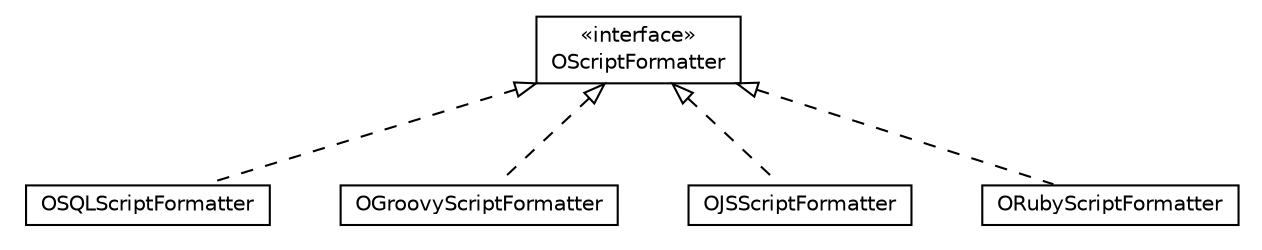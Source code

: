 #!/usr/local/bin/dot
#
# Class diagram 
# Generated by UMLGraph version R5_6-24-gf6e263 (http://www.umlgraph.org/)
#

digraph G {
	edge [fontname="Helvetica",fontsize=10,labelfontname="Helvetica",labelfontsize=10];
	node [fontname="Helvetica",fontsize=10,shape=plaintext];
	nodesep=0.25;
	ranksep=0.5;
	// com.orientechnologies.orient.core.command.script.formatter.OSQLScriptFormatter
	c118344 [label=<<table title="com.orientechnologies.orient.core.command.script.formatter.OSQLScriptFormatter" border="0" cellborder="1" cellspacing="0" cellpadding="2" port="p" href="./OSQLScriptFormatter.html">
		<tr><td><table border="0" cellspacing="0" cellpadding="1">
<tr><td align="center" balign="center"> OSQLScriptFormatter </td></tr>
		</table></td></tr>
		</table>>, URL="./OSQLScriptFormatter.html", fontname="Helvetica", fontcolor="black", fontsize=10.0];
	// com.orientechnologies.orient.core.command.script.formatter.OGroovyScriptFormatter
	c118345 [label=<<table title="com.orientechnologies.orient.core.command.script.formatter.OGroovyScriptFormatter" border="0" cellborder="1" cellspacing="0" cellpadding="2" port="p" href="./OGroovyScriptFormatter.html">
		<tr><td><table border="0" cellspacing="0" cellpadding="1">
<tr><td align="center" balign="center"> OGroovyScriptFormatter </td></tr>
		</table></td></tr>
		</table>>, URL="./OGroovyScriptFormatter.html", fontname="Helvetica", fontcolor="black", fontsize=10.0];
	// com.orientechnologies.orient.core.command.script.formatter.OScriptFormatter
	c118346 [label=<<table title="com.orientechnologies.orient.core.command.script.formatter.OScriptFormatter" border="0" cellborder="1" cellspacing="0" cellpadding="2" port="p" href="./OScriptFormatter.html">
		<tr><td><table border="0" cellspacing="0" cellpadding="1">
<tr><td align="center" balign="center"> &#171;interface&#187; </td></tr>
<tr><td align="center" balign="center"> OScriptFormatter </td></tr>
		</table></td></tr>
		</table>>, URL="./OScriptFormatter.html", fontname="Helvetica", fontcolor="black", fontsize=10.0];
	// com.orientechnologies.orient.core.command.script.formatter.OJSScriptFormatter
	c118347 [label=<<table title="com.orientechnologies.orient.core.command.script.formatter.OJSScriptFormatter" border="0" cellborder="1" cellspacing="0" cellpadding="2" port="p" href="./OJSScriptFormatter.html">
		<tr><td><table border="0" cellspacing="0" cellpadding="1">
<tr><td align="center" balign="center"> OJSScriptFormatter </td></tr>
		</table></td></tr>
		</table>>, URL="./OJSScriptFormatter.html", fontname="Helvetica", fontcolor="black", fontsize=10.0];
	// com.orientechnologies.orient.core.command.script.formatter.ORubyScriptFormatter
	c118348 [label=<<table title="com.orientechnologies.orient.core.command.script.formatter.ORubyScriptFormatter" border="0" cellborder="1" cellspacing="0" cellpadding="2" port="p" href="./ORubyScriptFormatter.html">
		<tr><td><table border="0" cellspacing="0" cellpadding="1">
<tr><td align="center" balign="center"> ORubyScriptFormatter </td></tr>
		</table></td></tr>
		</table>>, URL="./ORubyScriptFormatter.html", fontname="Helvetica", fontcolor="black", fontsize=10.0];
	//com.orientechnologies.orient.core.command.script.formatter.OSQLScriptFormatter implements com.orientechnologies.orient.core.command.script.formatter.OScriptFormatter
	c118346:p -> c118344:p [dir=back,arrowtail=empty,style=dashed];
	//com.orientechnologies.orient.core.command.script.formatter.OGroovyScriptFormatter implements com.orientechnologies.orient.core.command.script.formatter.OScriptFormatter
	c118346:p -> c118345:p [dir=back,arrowtail=empty,style=dashed];
	//com.orientechnologies.orient.core.command.script.formatter.OJSScriptFormatter implements com.orientechnologies.orient.core.command.script.formatter.OScriptFormatter
	c118346:p -> c118347:p [dir=back,arrowtail=empty,style=dashed];
	//com.orientechnologies.orient.core.command.script.formatter.ORubyScriptFormatter implements com.orientechnologies.orient.core.command.script.formatter.OScriptFormatter
	c118346:p -> c118348:p [dir=back,arrowtail=empty,style=dashed];
}

